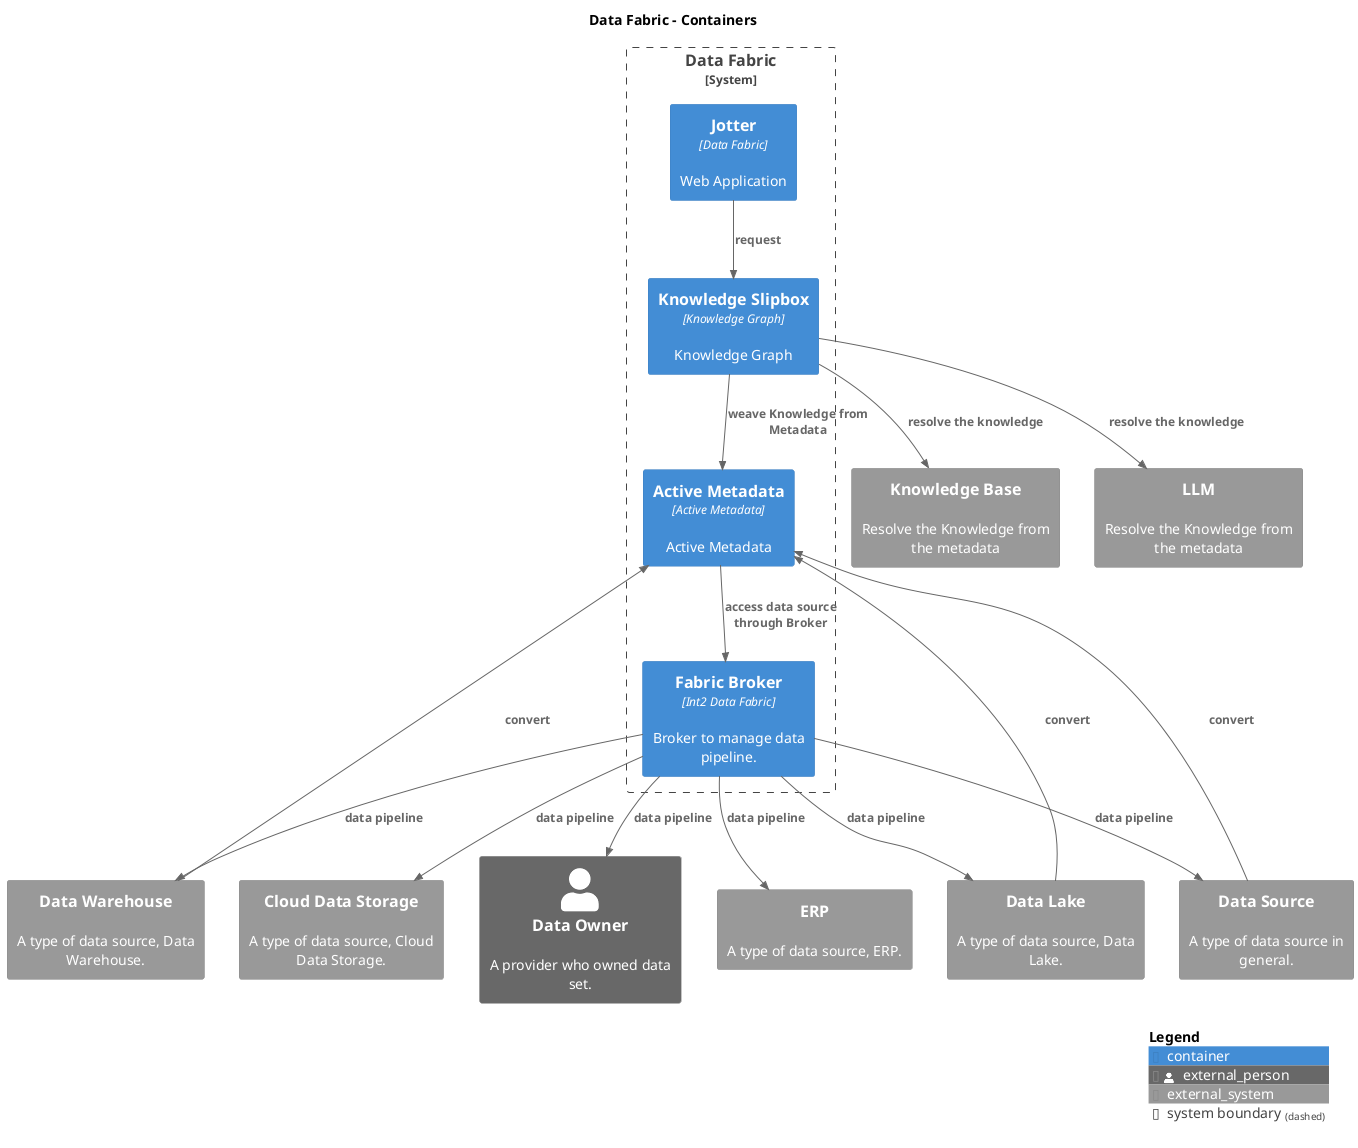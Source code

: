 @startuml
set separator none
title Data Fabric - Containers

top to bottom direction

!include <C4/C4>
!include <C4/C4_Context>
!include <C4/C4_Container>

Person_Ext(DataOwner, "Data Owner", "A provider who owned data set.", $tags="")
System_Ext(ERP, "ERP", "A type of data source, ERP.", $tags="")
System_Ext(DataLake, "Data Lake", "A type of data source, Data Lake.", $tags="")
System_Ext(DataWarehouse, "Data Warehouse", "A type of data source, Data Warehouse.", $tags="")
System_Ext(CloudDataStorage, "Cloud Data Storage", "A type of data source, Cloud Data Storage.", $tags="")
System_Ext(DataSource, "Data Source", "A type of data source in general.", $tags="")
System_Ext(KnowledgeBase, "Knowledge Base", "Resolve the Knowledge from the metadata", $tags="")
System_Ext(LLM, "LLM", "Resolve the Knowledge from the metadata", $tags="")

System_Boundary("DataFabric_boundary", "Data Fabric", $tags="") {
  Container(DataFabric.Jotter, "Jotter", "Data Fabric", "Web Application", $tags="")
  Container(DataFabric.KnowledgeSlipbox, "Knowledge Slipbox", "Knowledge Graph", "Knowledge Graph", $tags="")
  Container(DataFabric.ActiveMetadata, "Active Metadata", "Active Metadata", "Active Metadata", $tags="")
  Container(DataFabric.FabricBroker, "Fabric Broker", "Int2 Data Fabric", "Broker to manage data pipeline.", $tags="")
}

Rel_D(DataFabric.Jotter, DataFabric.KnowledgeSlipbox, "request", $tags="")
Rel_D(DataFabric.KnowledgeSlipbox, DataFabric.ActiveMetadata, "weave Knowledge from Metadata", $tags="")
Rel_D(DataFabric.KnowledgeSlipbox, KnowledgeBase, "resolve the knowledge", $tags="")
Rel_D(DataFabric.KnowledgeSlipbox, LLM, "resolve the knowledge", $tags="")
Rel_D(DataFabric.FabricBroker, DataOwner, "data pipeline", $tags="")
Rel_D(DataFabric.FabricBroker, ERP, "data pipeline", $tags="")
Rel_D(DataFabric.FabricBroker, DataLake, "data pipeline", $tags="")
Rel_D(DataFabric.FabricBroker, DataWarehouse, "data pipeline", $tags="")
Rel_D(DataFabric.FabricBroker, CloudDataStorage, "data pipeline", $tags="")
Rel_D(DataFabric.FabricBroker, DataSource, "data pipeline", $tags="")
Rel_D(DataFabric.ActiveMetadata, DataFabric.FabricBroker, "access data source through Broker", $tags="")
Rel_D(DataLake, DataFabric.ActiveMetadata, "convert", $tags="")
Rel_D(DataWarehouse, DataFabric.ActiveMetadata, "convert", $tags="")
Rel_D(DataSource, DataFabric.ActiveMetadata, "convert", $tags="")

SHOW_LEGEND(true)
@enduml